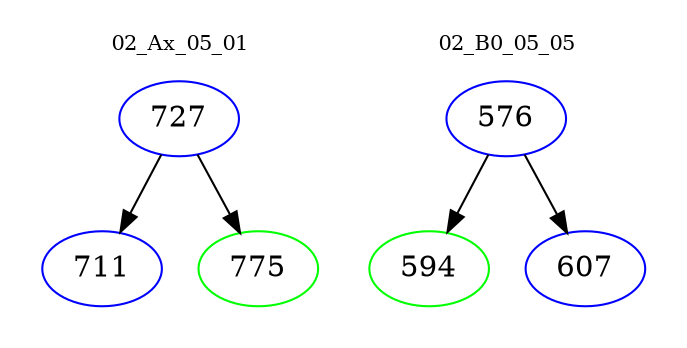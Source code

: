 digraph{
subgraph cluster_0 {
color = white
label = "02_Ax_05_01";
fontsize=10;
T0_727 [label="727", color="blue"]
T0_727 -> T0_711 [color="black"]
T0_711 [label="711", color="blue"]
T0_727 -> T0_775 [color="black"]
T0_775 [label="775", color="green"]
}
subgraph cluster_1 {
color = white
label = "02_B0_05_05";
fontsize=10;
T1_576 [label="576", color="blue"]
T1_576 -> T1_594 [color="black"]
T1_594 [label="594", color="green"]
T1_576 -> T1_607 [color="black"]
T1_607 [label="607", color="blue"]
}
}
